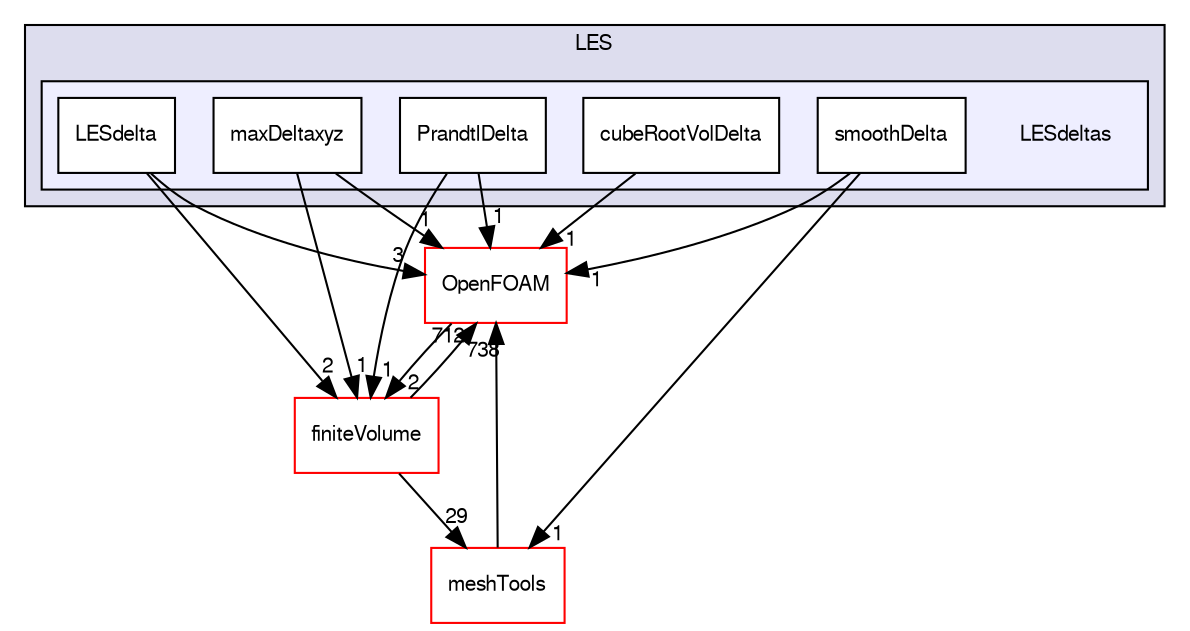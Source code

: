 digraph "src/turbulenceModels/LES/LESdeltas" {
  bgcolor=transparent;
  compound=true
  node [ fontsize="10", fontname="FreeSans"];
  edge [ labelfontsize="10", labelfontname="FreeSans"];
  subgraph clusterdir_7c6ab9e744615956bf2da021a15f60d4 {
    graph [ bgcolor="#ddddee", pencolor="black", label="LES" fontname="FreeSans", fontsize="10", URL="dir_7c6ab9e744615956bf2da021a15f60d4.html"]
  subgraph clusterdir_22bb9caa1867e8b8c43891e0cfbff36a {
    graph [ bgcolor="#eeeeff", pencolor="black", label="" URL="dir_22bb9caa1867e8b8c43891e0cfbff36a.html"];
    dir_22bb9caa1867e8b8c43891e0cfbff36a [shape=plaintext label="LESdeltas"];
    dir_f9f69e235bbcef29184b333530ff171e [shape=box label="cubeRootVolDelta" color="black" fillcolor="white" style="filled" URL="dir_f9f69e235bbcef29184b333530ff171e.html"];
    dir_2657902ff40c4701f4463599c580c97e [shape=box label="LESdelta" color="black" fillcolor="white" style="filled" URL="dir_2657902ff40c4701f4463599c580c97e.html"];
    dir_ee3acde8a375eea3084c04c4d73dab47 [shape=box label="maxDeltaxyz" color="black" fillcolor="white" style="filled" URL="dir_ee3acde8a375eea3084c04c4d73dab47.html"];
    dir_271db83cd62968e6429b3bf6f397a4a6 [shape=box label="PrandtlDelta" color="black" fillcolor="white" style="filled" URL="dir_271db83cd62968e6429b3bf6f397a4a6.html"];
    dir_3c456aeacc9c256766a018bd03bf0a57 [shape=box label="smoothDelta" color="black" fillcolor="white" style="filled" URL="dir_3c456aeacc9c256766a018bd03bf0a57.html"];
  }
  }
  dir_9bd15774b555cf7259a6fa18f99fe99b [shape=box label="finiteVolume" color="red" URL="dir_9bd15774b555cf7259a6fa18f99fe99b.html"];
  dir_ae30ad0bef50cf391b24c614251bb9fd [shape=box label="meshTools" color="red" URL="dir_ae30ad0bef50cf391b24c614251bb9fd.html"];
  dir_c5473ff19b20e6ec4dfe5c310b3778a8 [shape=box label="OpenFOAM" color="red" URL="dir_c5473ff19b20e6ec4dfe5c310b3778a8.html"];
  dir_9bd15774b555cf7259a6fa18f99fe99b->dir_ae30ad0bef50cf391b24c614251bb9fd [headlabel="29", labeldistance=1.5 headhref="dir_000749_001586.html"];
  dir_9bd15774b555cf7259a6fa18f99fe99b->dir_c5473ff19b20e6ec4dfe5c310b3778a8 [headlabel="712", labeldistance=1.5 headhref="dir_000749_001732.html"];
  dir_ee3acde8a375eea3084c04c4d73dab47->dir_9bd15774b555cf7259a6fa18f99fe99b [headlabel="1", labeldistance=1.5 headhref="dir_003023_000749.html"];
  dir_ee3acde8a375eea3084c04c4d73dab47->dir_c5473ff19b20e6ec4dfe5c310b3778a8 [headlabel="1", labeldistance=1.5 headhref="dir_003023_001732.html"];
  dir_ae30ad0bef50cf391b24c614251bb9fd->dir_c5473ff19b20e6ec4dfe5c310b3778a8 [headlabel="738", labeldistance=1.5 headhref="dir_001586_001732.html"];
  dir_f9f69e235bbcef29184b333530ff171e->dir_c5473ff19b20e6ec4dfe5c310b3778a8 [headlabel="1", labeldistance=1.5 headhref="dir_003018_001732.html"];
  dir_2657902ff40c4701f4463599c580c97e->dir_9bd15774b555cf7259a6fa18f99fe99b [headlabel="2", labeldistance=1.5 headhref="dir_003021_000749.html"];
  dir_2657902ff40c4701f4463599c580c97e->dir_c5473ff19b20e6ec4dfe5c310b3778a8 [headlabel="3", labeldistance=1.5 headhref="dir_003021_001732.html"];
  dir_c5473ff19b20e6ec4dfe5c310b3778a8->dir_9bd15774b555cf7259a6fa18f99fe99b [headlabel="2", labeldistance=1.5 headhref="dir_001732_000749.html"];
  dir_271db83cd62968e6429b3bf6f397a4a6->dir_9bd15774b555cf7259a6fa18f99fe99b [headlabel="1", labeldistance=1.5 headhref="dir_003025_000749.html"];
  dir_271db83cd62968e6429b3bf6f397a4a6->dir_c5473ff19b20e6ec4dfe5c310b3778a8 [headlabel="1", labeldistance=1.5 headhref="dir_003025_001732.html"];
  dir_3c456aeacc9c256766a018bd03bf0a57->dir_ae30ad0bef50cf391b24c614251bb9fd [headlabel="1", labeldistance=1.5 headhref="dir_003027_001586.html"];
  dir_3c456aeacc9c256766a018bd03bf0a57->dir_c5473ff19b20e6ec4dfe5c310b3778a8 [headlabel="1", labeldistance=1.5 headhref="dir_003027_001732.html"];
}

